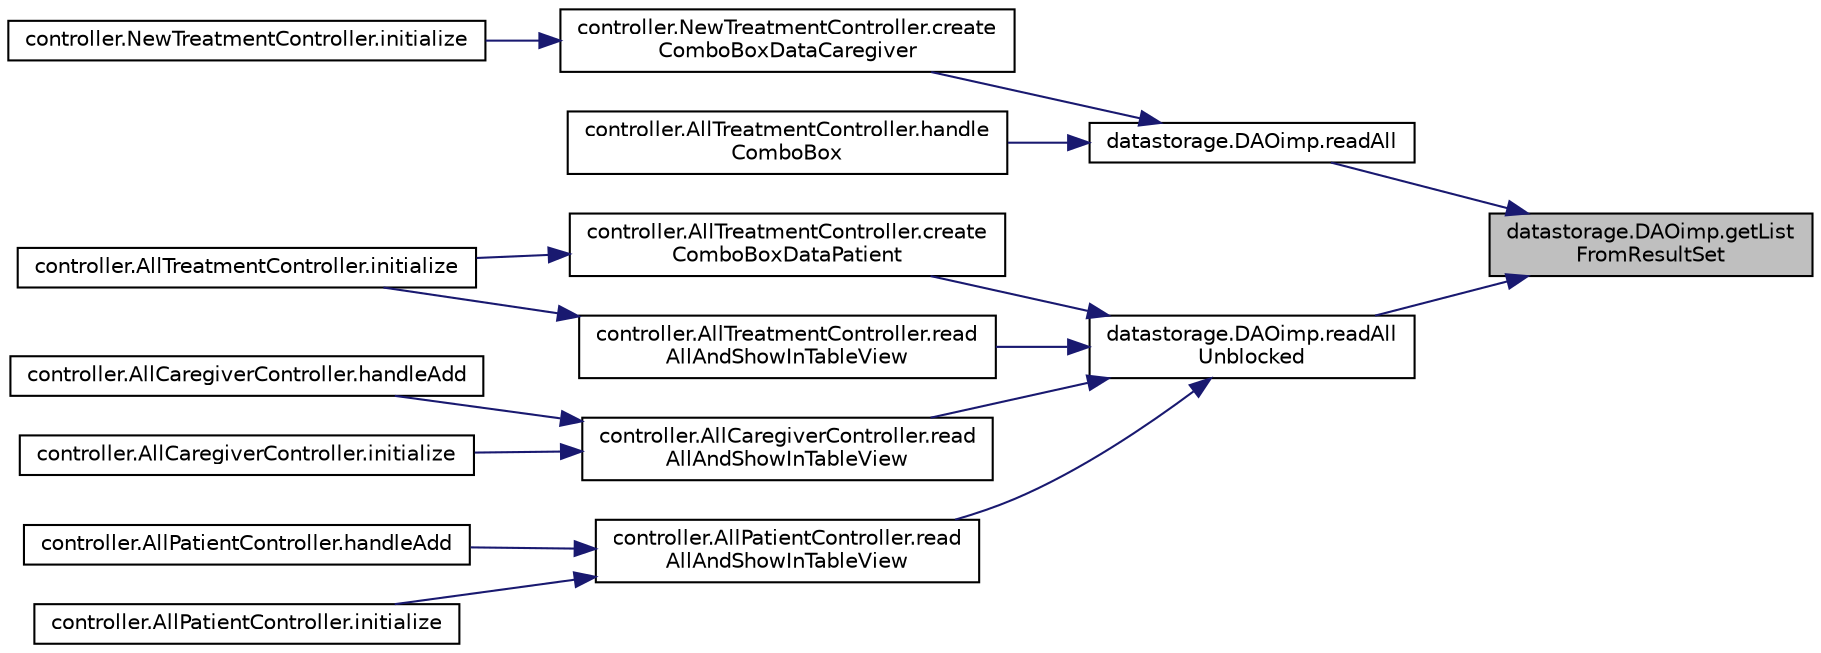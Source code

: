 digraph "datastorage.DAOimp.getListFromResultSet"
{
 // LATEX_PDF_SIZE
  edge [fontname="Helvetica",fontsize="10",labelfontname="Helvetica",labelfontsize="10"];
  node [fontname="Helvetica",fontsize="10",shape=record];
  rankdir="RL";
  Node1 [label="datastorage.DAOimp.getList\lFromResultSet",height=0.2,width=0.4,color="black", fillcolor="grey75", style="filled", fontcolor="black",tooltip=" "];
  Node1 -> Node2 [dir="back",color="midnightblue",fontsize="10",style="solid",fontname="Helvetica"];
  Node2 [label="datastorage.DAOimp.readAll",height=0.2,width=0.4,color="black", fillcolor="white", style="filled",URL="$classdatastorage_1_1_d_a_oimp.html#a7942f9127f6f5e6bd3e1b3dd1a989b82",tooltip=" "];
  Node2 -> Node3 [dir="back",color="midnightblue",fontsize="10",style="solid",fontname="Helvetica"];
  Node3 [label="controller.NewTreatmentController.create\lComboBoxDataCaregiver",height=0.2,width=0.4,color="black", fillcolor="white", style="filled",URL="$classcontroller_1_1_new_treatment_controller.html#ac8299dab17e083e4e05c55c45dd987e0",tooltip=" "];
  Node3 -> Node4 [dir="back",color="midnightblue",fontsize="10",style="solid",fontname="Helvetica"];
  Node4 [label="controller.NewTreatmentController.initialize",height=0.2,width=0.4,color="black", fillcolor="white", style="filled",URL="$classcontroller_1_1_new_treatment_controller.html#a4e4898196d44a32033ef2af94d5bf4da",tooltip=" "];
  Node2 -> Node5 [dir="back",color="midnightblue",fontsize="10",style="solid",fontname="Helvetica"];
  Node5 [label="controller.AllTreatmentController.handle\lComboBox",height=0.2,width=0.4,color="black", fillcolor="white", style="filled",URL="$classcontroller_1_1_all_treatment_controller.html#a5c90fdc050b57ba044aa0d78ea68275d",tooltip=" "];
  Node1 -> Node6 [dir="back",color="midnightblue",fontsize="10",style="solid",fontname="Helvetica"];
  Node6 [label="datastorage.DAOimp.readAll\lUnblocked",height=0.2,width=0.4,color="black", fillcolor="white", style="filled",URL="$classdatastorage_1_1_d_a_oimp.html#a62348aba3d586903f2d54d6bd3973338",tooltip=" "];
  Node6 -> Node7 [dir="back",color="midnightblue",fontsize="10",style="solid",fontname="Helvetica"];
  Node7 [label="controller.AllTreatmentController.create\lComboBoxDataPatient",height=0.2,width=0.4,color="black", fillcolor="white", style="filled",URL="$classcontroller_1_1_all_treatment_controller.html#a00e97d51df5421fb13cf8f4e4e12c189",tooltip=" "];
  Node7 -> Node8 [dir="back",color="midnightblue",fontsize="10",style="solid",fontname="Helvetica"];
  Node8 [label="controller.AllTreatmentController.initialize",height=0.2,width=0.4,color="black", fillcolor="white", style="filled",URL="$classcontroller_1_1_all_treatment_controller.html#a06b12fc992cae2f06560f77a794623e9",tooltip=" "];
  Node6 -> Node9 [dir="back",color="midnightblue",fontsize="10",style="solid",fontname="Helvetica"];
  Node9 [label="controller.AllCaregiverController.read\lAllAndShowInTableView",height=0.2,width=0.4,color="black", fillcolor="white", style="filled",URL="$classcontroller_1_1_all_caregiver_controller.html#a909f03c8669720337d0c91b66999e1d1",tooltip=" "];
  Node9 -> Node10 [dir="back",color="midnightblue",fontsize="10",style="solid",fontname="Helvetica"];
  Node10 [label="controller.AllCaregiverController.handleAdd",height=0.2,width=0.4,color="black", fillcolor="white", style="filled",URL="$classcontroller_1_1_all_caregiver_controller.html#a9d3fae314ae3d2ca5c22caaed80642dc",tooltip=" "];
  Node9 -> Node11 [dir="back",color="midnightblue",fontsize="10",style="solid",fontname="Helvetica"];
  Node11 [label="controller.AllCaregiverController.initialize",height=0.2,width=0.4,color="black", fillcolor="white", style="filled",URL="$classcontroller_1_1_all_caregiver_controller.html#a3e3648951a34837d6862149c924ceac4",tooltip=" "];
  Node6 -> Node12 [dir="back",color="midnightblue",fontsize="10",style="solid",fontname="Helvetica"];
  Node12 [label="controller.AllPatientController.read\lAllAndShowInTableView",height=0.2,width=0.4,color="black", fillcolor="white", style="filled",URL="$classcontroller_1_1_all_patient_controller.html#ad1203621e0a4c54b48ee6d7299f145e3",tooltip=" "];
  Node12 -> Node13 [dir="back",color="midnightblue",fontsize="10",style="solid",fontname="Helvetica"];
  Node13 [label="controller.AllPatientController.handleAdd",height=0.2,width=0.4,color="black", fillcolor="white", style="filled",URL="$classcontroller_1_1_all_patient_controller.html#a788ab9d8748e03242ccf070c4ae2b99c",tooltip=" "];
  Node12 -> Node14 [dir="back",color="midnightblue",fontsize="10",style="solid",fontname="Helvetica"];
  Node14 [label="controller.AllPatientController.initialize",height=0.2,width=0.4,color="black", fillcolor="white", style="filled",URL="$classcontroller_1_1_all_patient_controller.html#a674a447e8e56d6f16ab32345917c57af",tooltip=" "];
  Node6 -> Node15 [dir="back",color="midnightblue",fontsize="10",style="solid",fontname="Helvetica"];
  Node15 [label="controller.AllTreatmentController.read\lAllAndShowInTableView",height=0.2,width=0.4,color="black", fillcolor="white", style="filled",URL="$classcontroller_1_1_all_treatment_controller.html#aea26e7be0df3ab2dda8fb92f5f356e97",tooltip=" "];
  Node15 -> Node8 [dir="back",color="midnightblue",fontsize="10",style="solid",fontname="Helvetica"];
}
